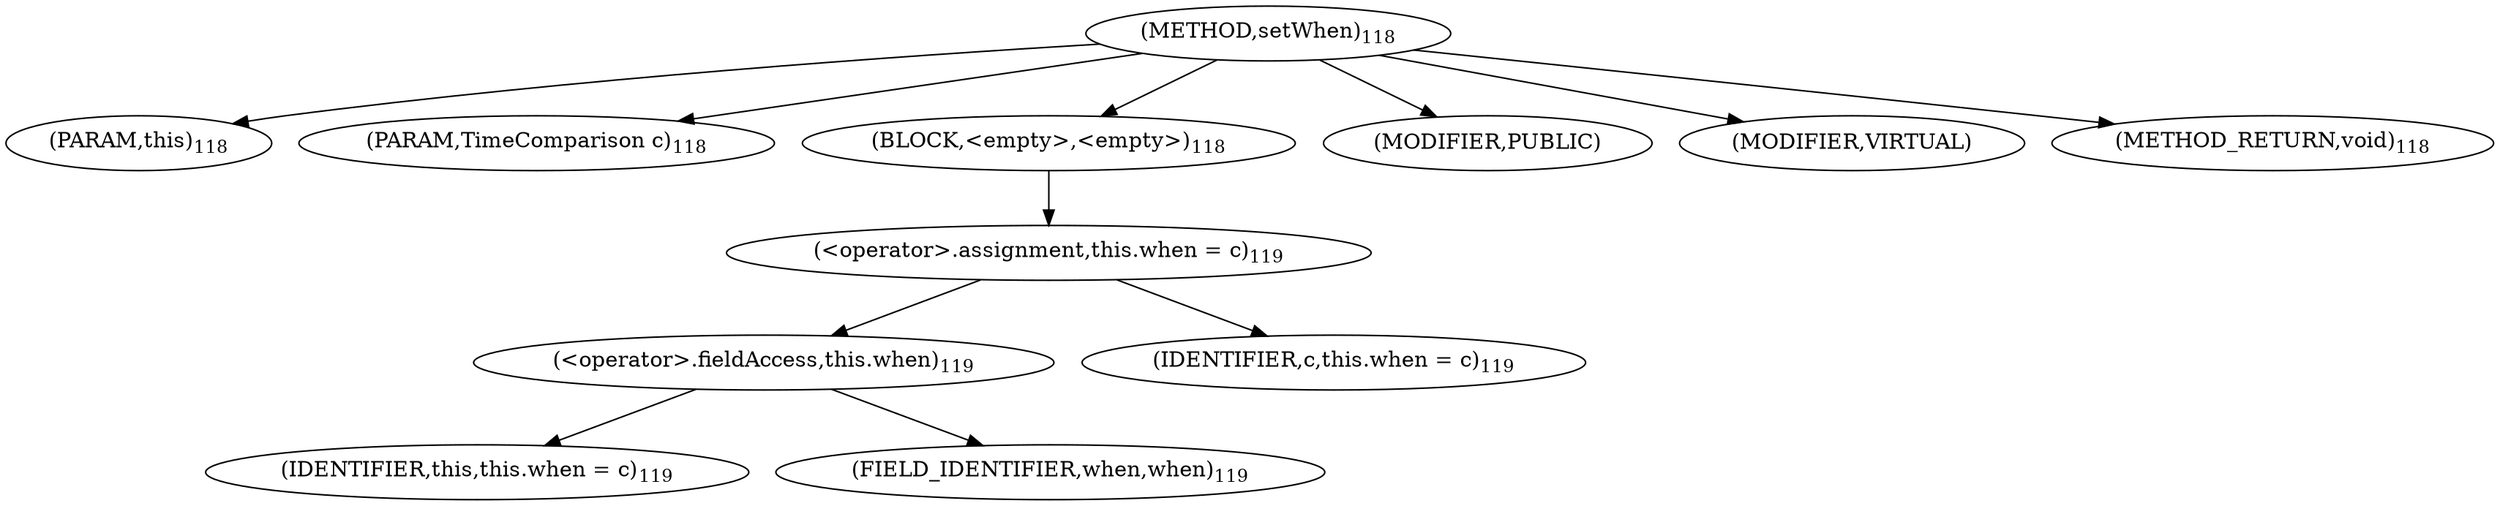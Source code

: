 digraph "setWhen" {  
"156" [label = <(METHOD,setWhen)<SUB>118</SUB>> ]
"157" [label = <(PARAM,this)<SUB>118</SUB>> ]
"158" [label = <(PARAM,TimeComparison c)<SUB>118</SUB>> ]
"159" [label = <(BLOCK,&lt;empty&gt;,&lt;empty&gt;)<SUB>118</SUB>> ]
"160" [label = <(&lt;operator&gt;.assignment,this.when = c)<SUB>119</SUB>> ]
"161" [label = <(&lt;operator&gt;.fieldAccess,this.when)<SUB>119</SUB>> ]
"162" [label = <(IDENTIFIER,this,this.when = c)<SUB>119</SUB>> ]
"163" [label = <(FIELD_IDENTIFIER,when,when)<SUB>119</SUB>> ]
"164" [label = <(IDENTIFIER,c,this.when = c)<SUB>119</SUB>> ]
"165" [label = <(MODIFIER,PUBLIC)> ]
"166" [label = <(MODIFIER,VIRTUAL)> ]
"167" [label = <(METHOD_RETURN,void)<SUB>118</SUB>> ]
  "156" -> "157" 
  "156" -> "158" 
  "156" -> "159" 
  "156" -> "165" 
  "156" -> "166" 
  "156" -> "167" 
  "159" -> "160" 
  "160" -> "161" 
  "160" -> "164" 
  "161" -> "162" 
  "161" -> "163" 
}
